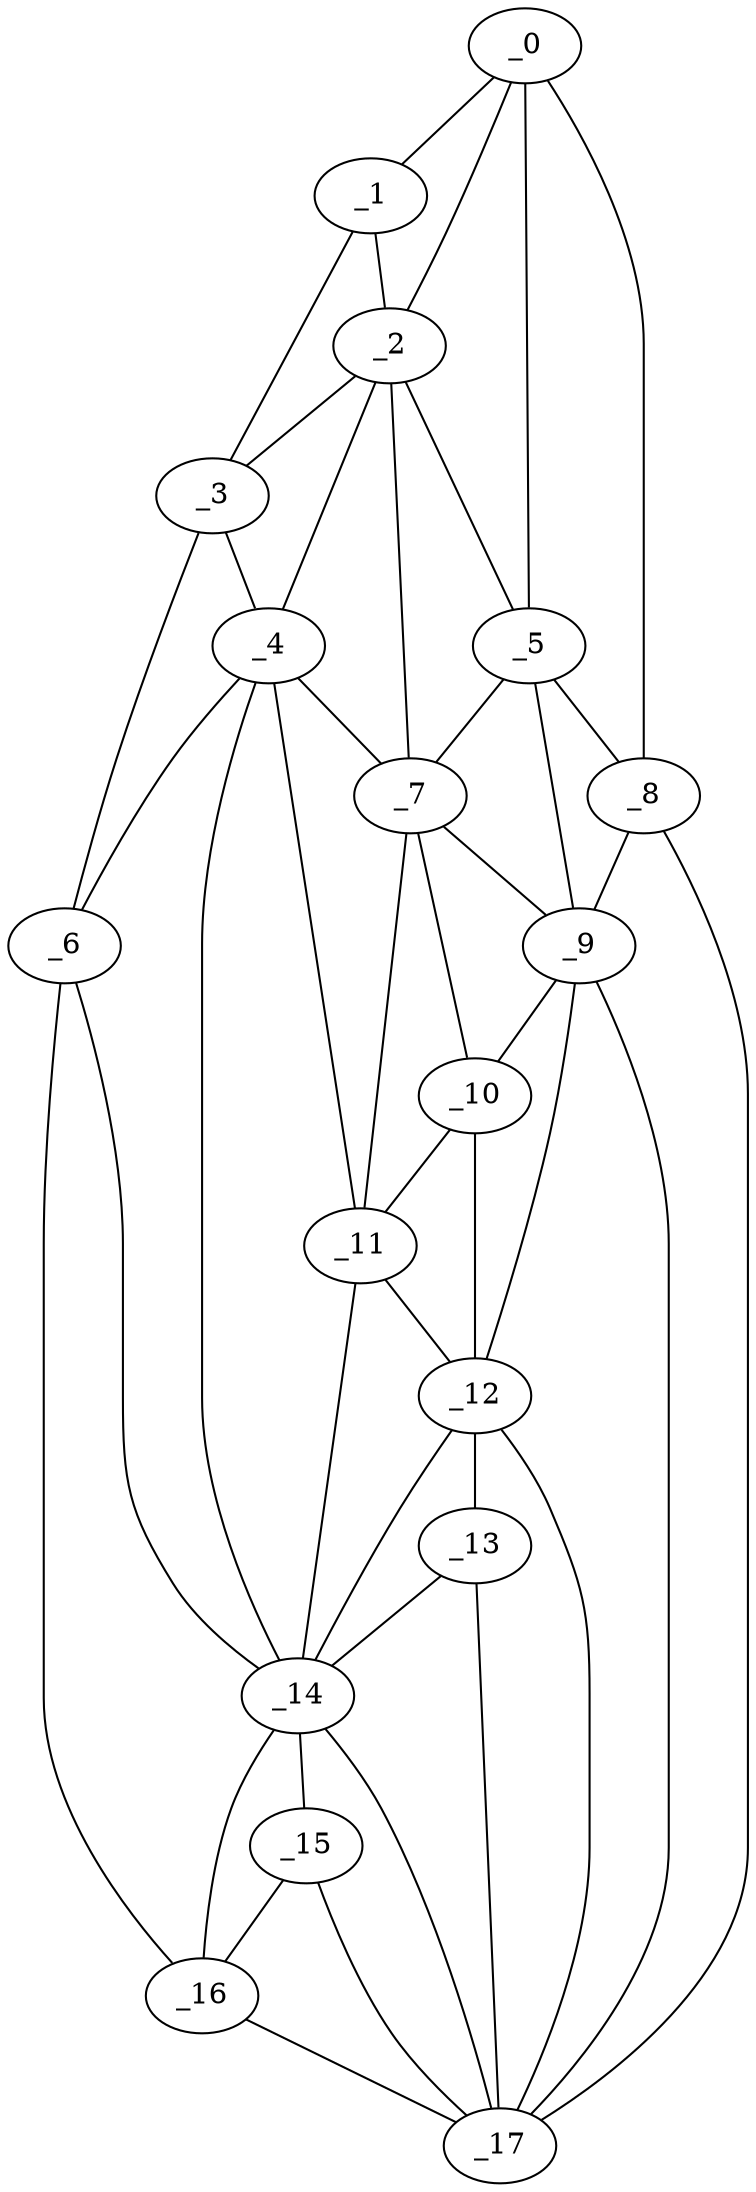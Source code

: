 graph "obj48__175.gxl" {
	_0	 [x=31,
		y=20];
	_1	 [x=38,
		y=72];
	_0 -- _1	 [valence=1];
	_2	 [x=54,
		y=63];
	_0 -- _2	 [valence=2];
	_5	 [x=78,
		y=18];
	_0 -- _5	 [valence=1];
	_8	 [x=90,
		y=17];
	_0 -- _8	 [valence=1];
	_1 -- _2	 [valence=1];
	_3	 [x=54,
		y=91];
	_1 -- _3	 [valence=1];
	_2 -- _3	 [valence=2];
	_4	 [x=68,
		y=69];
	_2 -- _4	 [valence=2];
	_2 -- _5	 [valence=2];
	_7	 [x=82,
		y=44];
	_2 -- _7	 [valence=1];
	_3 -- _4	 [valence=2];
	_6	 [x=78,
		y=113];
	_3 -- _6	 [valence=1];
	_4 -- _6	 [valence=2];
	_4 -- _7	 [valence=2];
	_11	 [x=100,
		y=50];
	_4 -- _11	 [valence=2];
	_14	 [x=113,
		y=67];
	_4 -- _14	 [valence=2];
	_5 -- _7	 [valence=2];
	_5 -- _8	 [valence=2];
	_9	 [x=93,
		y=30];
	_5 -- _9	 [valence=2];
	_6 -- _14	 [valence=2];
	_16	 [x=124,
		y=81];
	_6 -- _16	 [valence=1];
	_7 -- _9	 [valence=2];
	_10	 [x=97,
		y=42];
	_7 -- _10	 [valence=2];
	_7 -- _11	 [valence=1];
	_8 -- _9	 [valence=1];
	_17	 [x=126,
		y=62];
	_8 -- _17	 [valence=1];
	_9 -- _10	 [valence=2];
	_12	 [x=110,
		y=56];
	_9 -- _12	 [valence=2];
	_9 -- _17	 [valence=1];
	_10 -- _11	 [valence=1];
	_10 -- _12	 [valence=1];
	_11 -- _12	 [valence=2];
	_11 -- _14	 [valence=1];
	_13	 [x=113,
		y=63];
	_12 -- _13	 [valence=2];
	_12 -- _14	 [valence=2];
	_12 -- _17	 [valence=1];
	_13 -- _14	 [valence=1];
	_13 -- _17	 [valence=2];
	_15	 [x=124,
		y=72];
	_14 -- _15	 [valence=2];
	_14 -- _16	 [valence=2];
	_14 -- _17	 [valence=2];
	_15 -- _16	 [valence=1];
	_15 -- _17	 [valence=2];
	_16 -- _17	 [valence=1];
}
